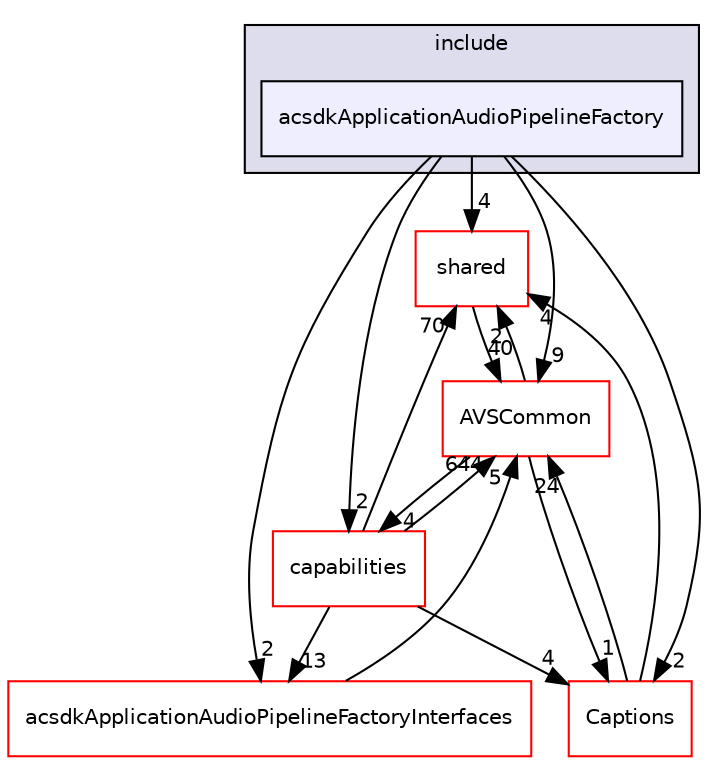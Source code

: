 digraph "/workplace/avs-device-sdk/applications/acsdkCustomApplicationAudioPipelineFactory/include/acsdkApplicationAudioPipelineFactory" {
  compound=true
  node [ fontsize="10", fontname="Helvetica"];
  edge [ labelfontsize="10", labelfontname="Helvetica"];
  subgraph clusterdir_767a6e745e93449f1760b9448b1b41ae {
    graph [ bgcolor="#ddddee", pencolor="black", label="include" fontname="Helvetica", fontsize="10", URL="dir_767a6e745e93449f1760b9448b1b41ae.html"]
  dir_3f9f7252808201d0745cd7e4fff22c25 [shape=box, label="acsdkApplicationAudioPipelineFactory", style="filled", fillcolor="#eeeeff", pencolor="black", URL="dir_3f9f7252808201d0745cd7e4fff22c25.html"];
  }
  dir_9982052f7ce695d12571567315b2fafa [shape=box label="shared" fillcolor="white" style="filled" color="red" URL="dir_9982052f7ce695d12571567315b2fafa.html"];
  dir_5f7911d5aff7f3db61b81ea8d608701d [shape=box label="acsdkApplicationAudioPipelineFactoryInterfaces" fillcolor="white" style="filled" color="red" URL="dir_5f7911d5aff7f3db61b81ea8d608701d.html"];
  dir_de0e77330fd0ab33359e90b501923c8e [shape=box label="Captions" fillcolor="white" style="filled" color="red" URL="dir_de0e77330fd0ab33359e90b501923c8e.html"];
  dir_13e65effb2bde530b17b3d5eefcd0266 [shape=box label="AVSCommon" fillcolor="white" style="filled" color="red" URL="dir_13e65effb2bde530b17b3d5eefcd0266.html"];
  dir_55f1e16e469d547c636a522dac21b8a1 [shape=box label="capabilities" fillcolor="white" style="filled" color="red" URL="dir_55f1e16e469d547c636a522dac21b8a1.html"];
  dir_9982052f7ce695d12571567315b2fafa->dir_13e65effb2bde530b17b3d5eefcd0266 [headlabel="40", labeldistance=1.5 headhref="dir_000116_000017.html"];
  dir_3f9f7252808201d0745cd7e4fff22c25->dir_9982052f7ce695d12571567315b2fafa [headlabel="4", labeldistance=1.5 headhref="dir_000034_000116.html"];
  dir_3f9f7252808201d0745cd7e4fff22c25->dir_5f7911d5aff7f3db61b81ea8d608701d [headlabel="2", labeldistance=1.5 headhref="dir_000034_000041.html"];
  dir_3f9f7252808201d0745cd7e4fff22c25->dir_de0e77330fd0ab33359e90b501923c8e [headlabel="2", labeldistance=1.5 headhref="dir_000034_000502.html"];
  dir_3f9f7252808201d0745cd7e4fff22c25->dir_13e65effb2bde530b17b3d5eefcd0266 [headlabel="9", labeldistance=1.5 headhref="dir_000034_000017.html"];
  dir_3f9f7252808201d0745cd7e4fff22c25->dir_55f1e16e469d547c636a522dac21b8a1 [headlabel="2", labeldistance=1.5 headhref="dir_000034_000163.html"];
  dir_5f7911d5aff7f3db61b81ea8d608701d->dir_13e65effb2bde530b17b3d5eefcd0266 [headlabel="5", labeldistance=1.5 headhref="dir_000041_000017.html"];
  dir_de0e77330fd0ab33359e90b501923c8e->dir_9982052f7ce695d12571567315b2fafa [headlabel="4", labeldistance=1.5 headhref="dir_000502_000116.html"];
  dir_de0e77330fd0ab33359e90b501923c8e->dir_13e65effb2bde530b17b3d5eefcd0266 [headlabel="24", labeldistance=1.5 headhref="dir_000502_000017.html"];
  dir_13e65effb2bde530b17b3d5eefcd0266->dir_9982052f7ce695d12571567315b2fafa [headlabel="2", labeldistance=1.5 headhref="dir_000017_000116.html"];
  dir_13e65effb2bde530b17b3d5eefcd0266->dir_de0e77330fd0ab33359e90b501923c8e [headlabel="1", labeldistance=1.5 headhref="dir_000017_000502.html"];
  dir_13e65effb2bde530b17b3d5eefcd0266->dir_55f1e16e469d547c636a522dac21b8a1 [headlabel="4", labeldistance=1.5 headhref="dir_000017_000163.html"];
  dir_55f1e16e469d547c636a522dac21b8a1->dir_9982052f7ce695d12571567315b2fafa [headlabel="70", labeldistance=1.5 headhref="dir_000163_000116.html"];
  dir_55f1e16e469d547c636a522dac21b8a1->dir_5f7911d5aff7f3db61b81ea8d608701d [headlabel="13", labeldistance=1.5 headhref="dir_000163_000041.html"];
  dir_55f1e16e469d547c636a522dac21b8a1->dir_de0e77330fd0ab33359e90b501923c8e [headlabel="4", labeldistance=1.5 headhref="dir_000163_000502.html"];
  dir_55f1e16e469d547c636a522dac21b8a1->dir_13e65effb2bde530b17b3d5eefcd0266 [headlabel="644", labeldistance=1.5 headhref="dir_000163_000017.html"];
}
